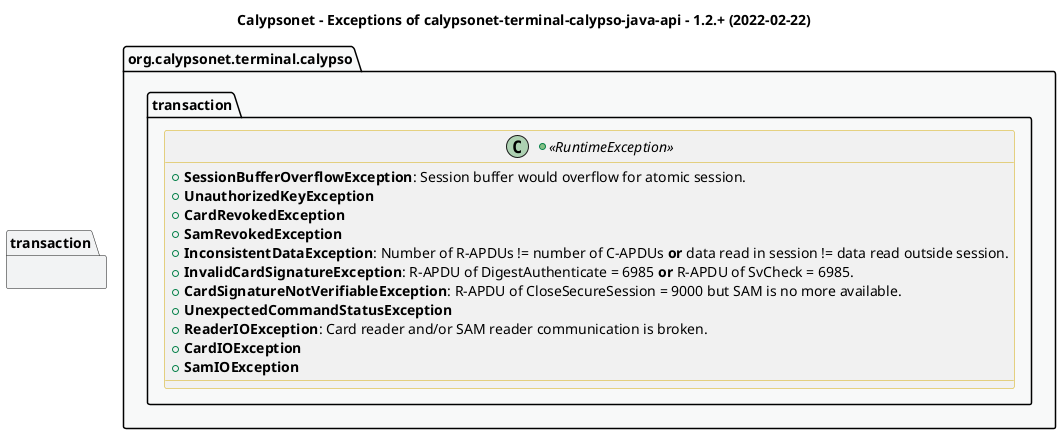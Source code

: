 @startuml
title
    Calypsonet - Exceptions of calypsonet-terminal-calypso-java-api - 1.2.+ (2022-02-22)
end title

' == THEME ==

'Couleurs issues de : https://htmlcolorcodes.com/fr/tableau-de-couleur/tableau-de-couleur-design-plat/
!define C_GREY1 F8F9F9
!define C_GREY2 F2F3F4
!define C_GREY3 E5E7E9
!define C_GREY4 D7DBDD
!define C_GREY5 CACFD2
!define C_GREY6 BDC3C7
!define C_LINK 3498DB
!define C_USE 27AE60

skinparam Shadowing false
skinparam ClassFontStyle italic
skinparam ClassBorderColor #D4AC0D
skinparam stereotypeABorderColor #A9DCDF
skinparam stereotypeIBorderColor #B4A7E5
skinparam stereotypeCBorderColor #ADD1B2
skinparam stereotypeEBorderColor #EB93DF
' Red
skinparam ClassBackgroundColor<<red>> #FDEDEC
skinparam ClassBorderColor<<red>> #E74C3C
hide <<red>> stereotype
' Purple
skinparam ClassBackgroundColor<<purple>> #F4ECF7
skinparam ClassBorderColor<<purple>> #8E44AD
hide <<purple>> stereotype
' blue
skinparam ClassBackgroundColor<<blue>> #EBF5FB
skinparam ClassBorderColor<<blue>> #3498DB
hide <<blue>> stereotype
' Green
skinparam ClassBackgroundColor<<green>> #E9F7EF
skinparam ClassBorderColor<<green>> #27AE60
hide <<green>> stereotype
' Grey
skinparam ClassBackgroundColor<<grey>> #EAECEE
skinparam ClassBorderColor<<grey>> #2C3E50
hide <<grey>> stereotype

' == CONTENT ==

package "org.calypsonet.terminal.calypso" as api {
    package transaction {
        +class "<<RuntimeException>>" as RuntimeException {
            +**SessionBufferOverflowException**: Session buffer would overflow for atomic session.
            +**UnauthorizedKeyException**
            +**CardRevokedException**
            +**SamRevokedException**
            +**InconsistentDataException**: Number of R-APDUs != number of C-APDUs **or** data read in session != data read outside session.
            +**InvalidCardSignatureException**: R-APDU of DigestAuthenticate = 6985 **or** R-APDU of SvCheck = 6985.
            +**CardSignatureNotVerifiableException**: R-APDU of CloseSecureSession = 9000 but SAM is no more available.
            +**UnexpectedCommandStatusException**
            +**ReaderIOException**: Card reader and/or SAM reader communication is broken.
            +**CardIOException**
            +**SamIOException**
        }
    }
}

' Associations

' == LAYOUT ==

'CardTransactionException -[hidden]left- SessionBufferOverflowException

' == STYLE ==

package api #C_GREY1 {}
package transaction #C_GREY2 {}


@enduml